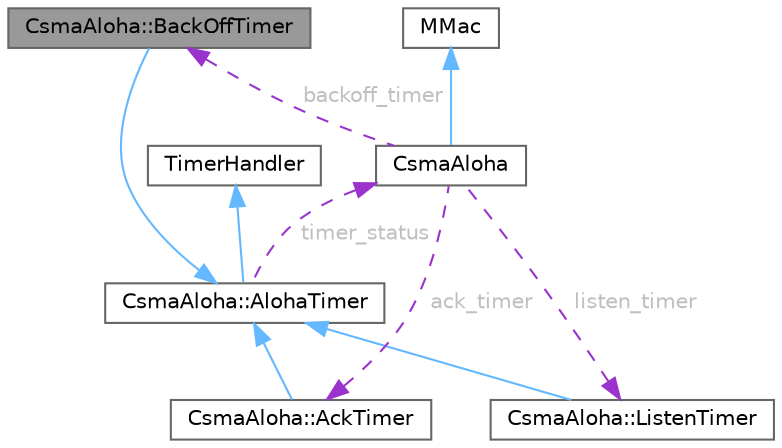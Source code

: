 digraph "CsmaAloha::BackOffTimer"
{
 // LATEX_PDF_SIZE
  bgcolor="transparent";
  edge [fontname=Helvetica,fontsize=10,labelfontname=Helvetica,labelfontsize=10];
  node [fontname=Helvetica,fontsize=10,shape=box,height=0.2,width=0.4];
  Node1 [id="Node000001",label="CsmaAloha::BackOffTimer",height=0.2,width=0.4,color="gray40", fillcolor="grey60", style="filled", fontcolor="black",tooltip="Class used to handle the timer of the backoff period."];
  Node2 -> Node1 [id="edge1_Node000001_Node000002",dir="back",color="steelblue1",style="solid",tooltip=" "];
  Node2 [id="Node000002",label="CsmaAloha::AlohaTimer",height=0.2,width=0.4,color="gray40", fillcolor="white", style="filled",URL="$classCsmaAloha_1_1AlohaTimer.html",tooltip="Class that describes the timers in the node."];
  Node3 -> Node2 [id="edge2_Node000002_Node000003",dir="back",color="steelblue1",style="solid",tooltip=" "];
  Node3 [id="Node000003",label="TimerHandler",height=0.2,width=0.4,color="gray40", fillcolor="white", style="filled",tooltip=" "];
  Node4 -> Node2 [id="edge3_Node000002_Node000004",dir="back",color="darkorchid3",style="dashed",tooltip=" ",label=" timer_status",fontcolor="grey" ];
  Node4 [id="Node000004",label="CsmaAloha",height=0.2,width=0.4,color="gray40", fillcolor="white", style="filled",URL="$classCsmaAloha.html",tooltip="Class that describes a CsmaAloha module."];
  Node5 -> Node4 [id="edge4_Node000004_Node000005",dir="back",color="steelblue1",style="solid",tooltip=" "];
  Node5 [id="Node000005",label="MMac",height=0.2,width=0.4,color="gray40", fillcolor="white", style="filled",tooltip=" "];
  Node6 -> Node4 [id="edge5_Node000004_Node000006",dir="back",color="darkorchid3",style="dashed",tooltip=" ",label=" ack_timer",fontcolor="grey" ];
  Node6 [id="Node000006",label="CsmaAloha::AckTimer",height=0.2,width=0.4,color="gray40", fillcolor="white", style="filled",URL="$classCsmaAloha_1_1AckTimer.html",tooltip="Class used to handle the timer for waiting the ACK."];
  Node2 -> Node6 [id="edge6_Node000006_Node000002",dir="back",color="steelblue1",style="solid",tooltip=" "];
  Node1 -> Node4 [id="edge7_Node000004_Node000001",dir="back",color="darkorchid3",style="dashed",tooltip=" ",label=" backoff_timer",fontcolor="grey" ];
  Node7 -> Node4 [id="edge8_Node000004_Node000007",dir="back",color="darkorchid3",style="dashed",tooltip=" ",label=" listen_timer",fontcolor="grey" ];
  Node7 [id="Node000007",label="CsmaAloha::ListenTimer",height=0.2,width=0.4,color="gray40", fillcolor="white", style="filled",URL="$classCsmaAloha_1_1ListenTimer.html",tooltip="Class used to handle the Listen Timer."];
  Node2 -> Node7 [id="edge9_Node000007_Node000002",dir="back",color="steelblue1",style="solid",tooltip=" "];
}
